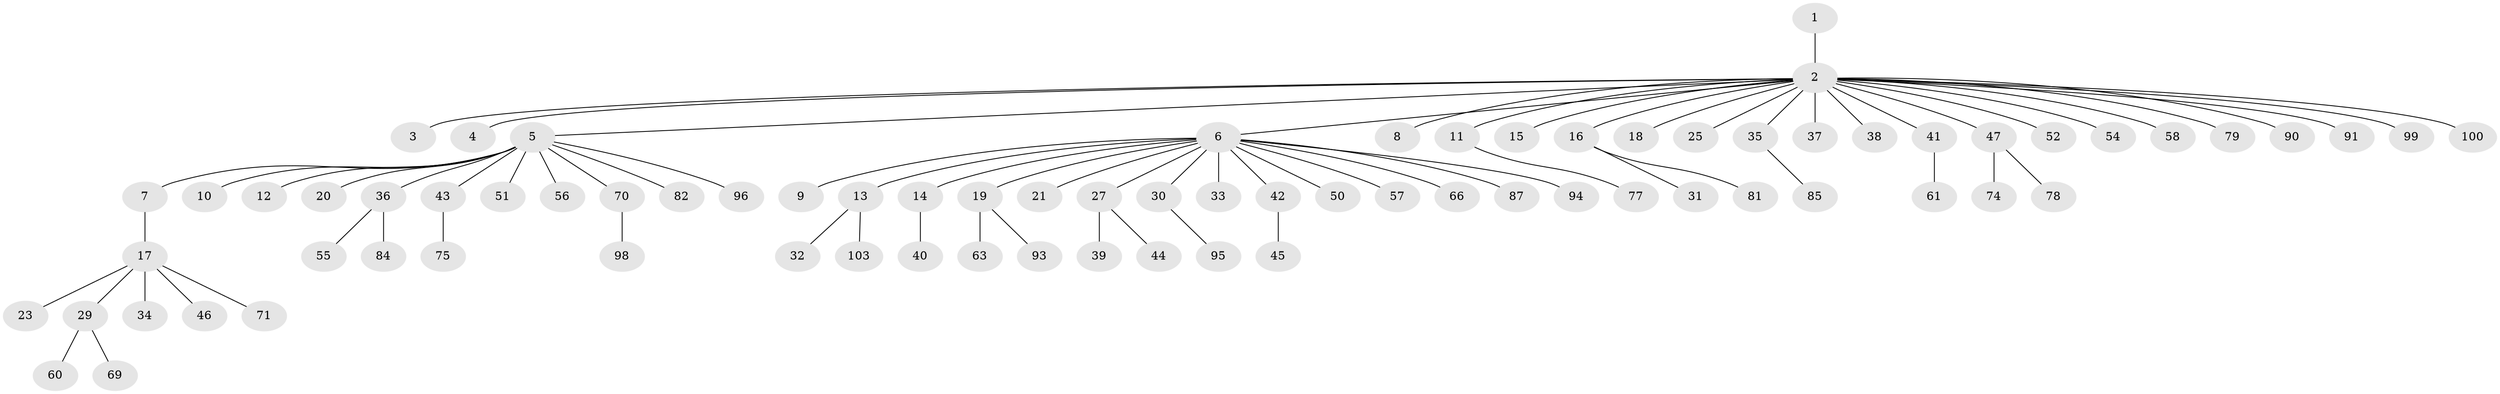 // original degree distribution, {1: 0.616822429906542, 24: 0.009345794392523364, 2: 0.24299065420560748, 13: 0.009345794392523364, 16: 0.009345794392523364, 3: 0.06542056074766354, 4: 0.04672897196261682}
// Generated by graph-tools (version 1.1) at 2025/41/03/06/25 10:41:51]
// undirected, 78 vertices, 77 edges
graph export_dot {
graph [start="1"]
  node [color=gray90,style=filled];
  1;
  2 [super="+22"];
  3 [super="+24"];
  4 [super="+28"];
  5 [super="+76"];
  6 [super="+49"];
  7;
  8;
  9;
  10;
  11 [super="+59"];
  12;
  13;
  14 [super="+105"];
  15;
  16 [super="+73"];
  17 [super="+26"];
  18;
  19 [super="+62"];
  20 [super="+106"];
  21;
  23;
  25 [super="+86"];
  27 [super="+83"];
  29 [super="+64"];
  30;
  31;
  32;
  33;
  34;
  35;
  36 [super="+53"];
  37 [super="+72"];
  38;
  39;
  40;
  41 [super="+102"];
  42;
  43 [super="+48"];
  44 [super="+92"];
  45;
  46 [super="+89"];
  47 [super="+67"];
  50;
  51;
  52 [super="+68"];
  54;
  55 [super="+97"];
  56;
  57;
  58 [super="+65"];
  60;
  61;
  63 [super="+88"];
  66;
  69;
  70;
  71;
  74;
  75;
  77 [super="+80"];
  78;
  79 [super="+104"];
  81;
  82;
  84;
  85 [super="+101"];
  87;
  90;
  91;
  93 [super="+107"];
  94;
  95;
  96;
  98;
  99;
  100;
  103;
  1 -- 2;
  2 -- 3;
  2 -- 4;
  2 -- 5;
  2 -- 6;
  2 -- 8;
  2 -- 11;
  2 -- 15;
  2 -- 16;
  2 -- 18;
  2 -- 25;
  2 -- 35;
  2 -- 37;
  2 -- 38;
  2 -- 41;
  2 -- 47;
  2 -- 52;
  2 -- 54;
  2 -- 79;
  2 -- 90;
  2 -- 91;
  2 -- 99;
  2 -- 100;
  2 -- 58;
  5 -- 7;
  5 -- 10;
  5 -- 12;
  5 -- 20;
  5 -- 36;
  5 -- 43;
  5 -- 51;
  5 -- 56;
  5 -- 70;
  5 -- 82;
  5 -- 96;
  6 -- 9;
  6 -- 13;
  6 -- 14;
  6 -- 19;
  6 -- 21;
  6 -- 27;
  6 -- 30;
  6 -- 33;
  6 -- 42;
  6 -- 50;
  6 -- 57;
  6 -- 66;
  6 -- 87;
  6 -- 94;
  7 -- 17;
  11 -- 77;
  13 -- 32;
  13 -- 103;
  14 -- 40;
  16 -- 31;
  16 -- 81;
  17 -- 23;
  17 -- 34;
  17 -- 29;
  17 -- 46;
  17 -- 71;
  19 -- 63;
  19 -- 93;
  27 -- 39;
  27 -- 44;
  29 -- 60;
  29 -- 69;
  30 -- 95;
  35 -- 85;
  36 -- 55;
  36 -- 84;
  41 -- 61;
  42 -- 45;
  43 -- 75;
  47 -- 74;
  47 -- 78;
  70 -- 98;
}
